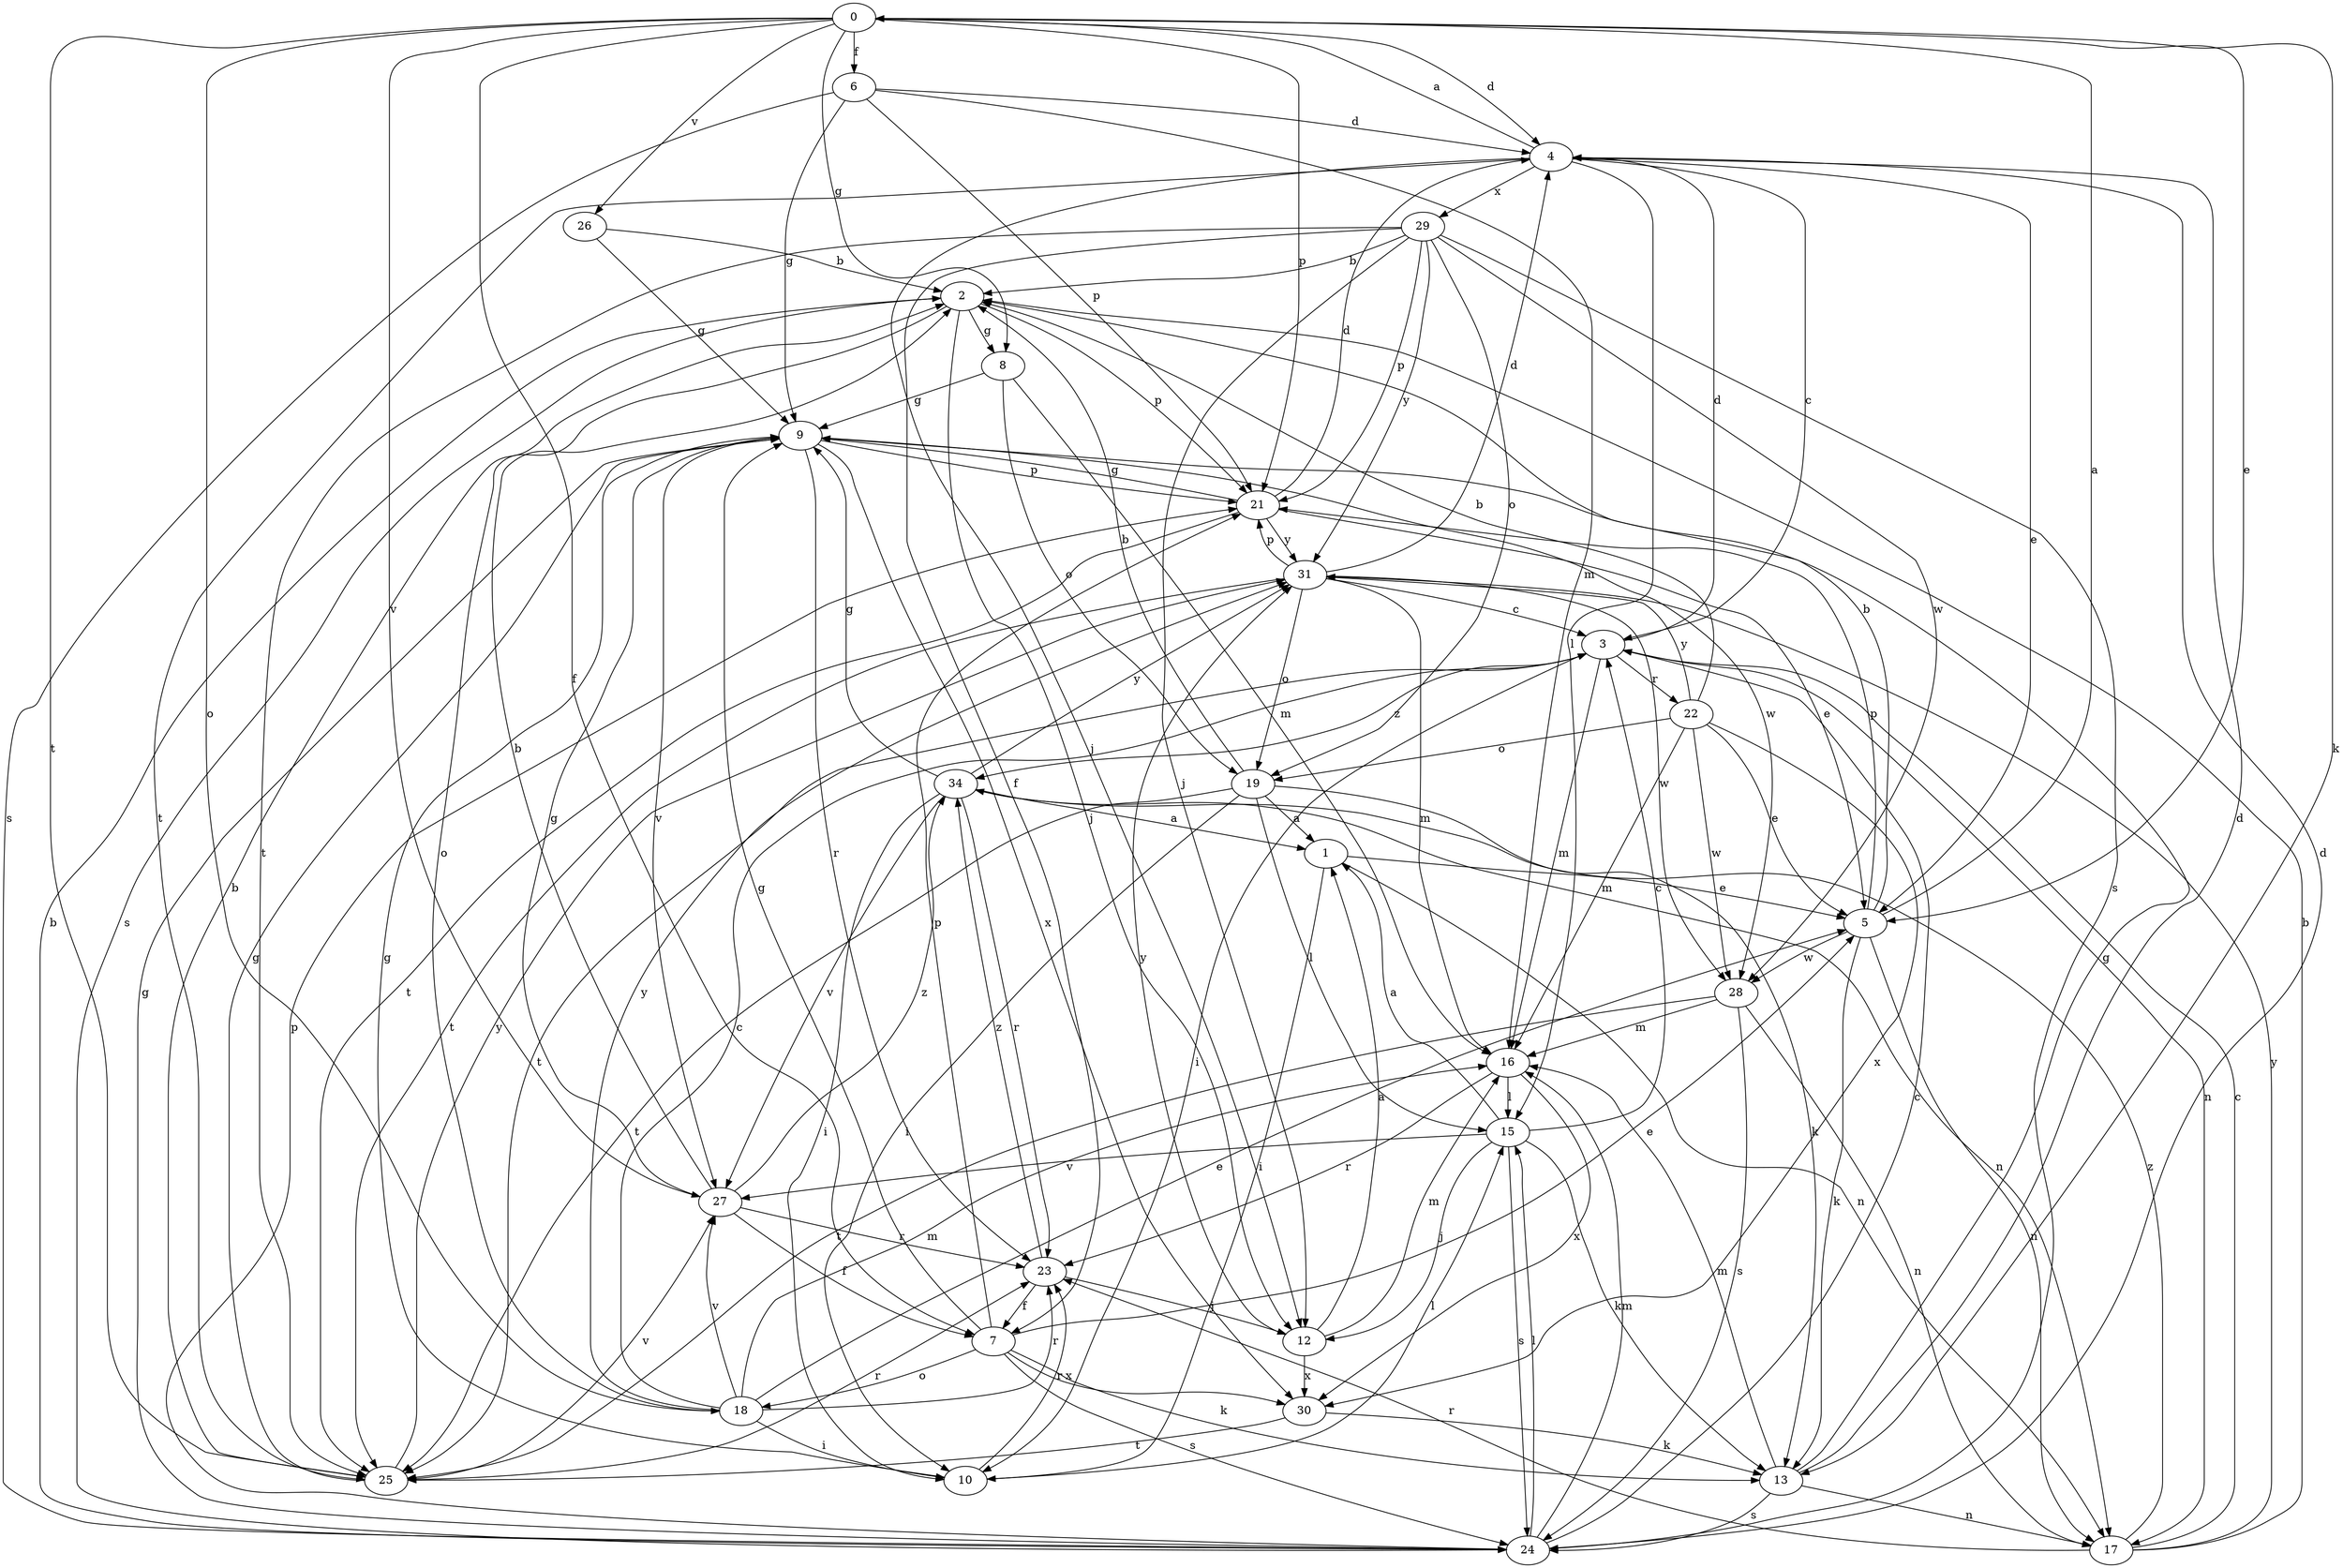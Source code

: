 strict digraph  {
0;
1;
2;
3;
4;
5;
6;
7;
8;
9;
10;
12;
13;
15;
16;
17;
18;
19;
21;
22;
23;
24;
25;
26;
27;
28;
29;
30;
31;
34;
0 -> 4  [label=d];
0 -> 5  [label=e];
0 -> 6  [label=f];
0 -> 7  [label=f];
0 -> 8  [label=g];
0 -> 13  [label=k];
0 -> 18  [label=o];
0 -> 21  [label=p];
0 -> 25  [label=t];
0 -> 26  [label=v];
0 -> 27  [label=v];
1 -> 5  [label=e];
1 -> 10  [label=i];
1 -> 17  [label=n];
2 -> 8  [label=g];
2 -> 12  [label=j];
2 -> 18  [label=o];
2 -> 21  [label=p];
2 -> 24  [label=s];
3 -> 4  [label=d];
3 -> 10  [label=i];
3 -> 16  [label=m];
3 -> 17  [label=n];
3 -> 22  [label=r];
3 -> 25  [label=t];
3 -> 34  [label=z];
4 -> 0  [label=a];
4 -> 3  [label=c];
4 -> 5  [label=e];
4 -> 12  [label=j];
4 -> 15  [label=l];
4 -> 25  [label=t];
4 -> 29  [label=x];
5 -> 0  [label=a];
5 -> 2  [label=b];
5 -> 13  [label=k];
5 -> 17  [label=n];
5 -> 21  [label=p];
5 -> 28  [label=w];
6 -> 4  [label=d];
6 -> 9  [label=g];
6 -> 16  [label=m];
6 -> 21  [label=p];
6 -> 24  [label=s];
7 -> 5  [label=e];
7 -> 9  [label=g];
7 -> 13  [label=k];
7 -> 18  [label=o];
7 -> 21  [label=p];
7 -> 24  [label=s];
7 -> 30  [label=x];
8 -> 9  [label=g];
8 -> 16  [label=m];
8 -> 19  [label=o];
9 -> 21  [label=p];
9 -> 23  [label=r];
9 -> 27  [label=v];
9 -> 28  [label=w];
9 -> 30  [label=x];
10 -> 9  [label=g];
10 -> 15  [label=l];
10 -> 23  [label=r];
12 -> 1  [label=a];
12 -> 16  [label=m];
12 -> 30  [label=x];
12 -> 31  [label=y];
13 -> 4  [label=d];
13 -> 9  [label=g];
13 -> 16  [label=m];
13 -> 17  [label=n];
13 -> 24  [label=s];
15 -> 1  [label=a];
15 -> 3  [label=c];
15 -> 12  [label=j];
15 -> 13  [label=k];
15 -> 24  [label=s];
15 -> 27  [label=v];
16 -> 15  [label=l];
16 -> 23  [label=r];
16 -> 30  [label=x];
17 -> 2  [label=b];
17 -> 3  [label=c];
17 -> 23  [label=r];
17 -> 31  [label=y];
17 -> 34  [label=z];
18 -> 3  [label=c];
18 -> 5  [label=e];
18 -> 10  [label=i];
18 -> 16  [label=m];
18 -> 23  [label=r];
18 -> 27  [label=v];
18 -> 31  [label=y];
19 -> 1  [label=a];
19 -> 2  [label=b];
19 -> 10  [label=i];
19 -> 13  [label=k];
19 -> 15  [label=l];
19 -> 25  [label=t];
21 -> 4  [label=d];
21 -> 5  [label=e];
21 -> 9  [label=g];
21 -> 25  [label=t];
21 -> 31  [label=y];
22 -> 2  [label=b];
22 -> 5  [label=e];
22 -> 16  [label=m];
22 -> 19  [label=o];
22 -> 28  [label=w];
22 -> 30  [label=x];
22 -> 31  [label=y];
23 -> 7  [label=f];
23 -> 12  [label=j];
23 -> 34  [label=z];
24 -> 2  [label=b];
24 -> 3  [label=c];
24 -> 4  [label=d];
24 -> 9  [label=g];
24 -> 15  [label=l];
24 -> 16  [label=m];
24 -> 21  [label=p];
25 -> 2  [label=b];
25 -> 9  [label=g];
25 -> 23  [label=r];
25 -> 27  [label=v];
25 -> 31  [label=y];
26 -> 2  [label=b];
26 -> 9  [label=g];
27 -> 2  [label=b];
27 -> 7  [label=f];
27 -> 9  [label=g];
27 -> 23  [label=r];
27 -> 34  [label=z];
28 -> 16  [label=m];
28 -> 17  [label=n];
28 -> 24  [label=s];
28 -> 25  [label=t];
29 -> 2  [label=b];
29 -> 7  [label=f];
29 -> 12  [label=j];
29 -> 19  [label=o];
29 -> 21  [label=p];
29 -> 24  [label=s];
29 -> 25  [label=t];
29 -> 28  [label=w];
29 -> 31  [label=y];
30 -> 13  [label=k];
30 -> 25  [label=t];
31 -> 3  [label=c];
31 -> 4  [label=d];
31 -> 16  [label=m];
31 -> 19  [label=o];
31 -> 21  [label=p];
31 -> 25  [label=t];
31 -> 28  [label=w];
34 -> 1  [label=a];
34 -> 9  [label=g];
34 -> 10  [label=i];
34 -> 17  [label=n];
34 -> 23  [label=r];
34 -> 27  [label=v];
34 -> 31  [label=y];
}
